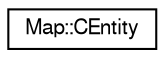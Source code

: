digraph "Representación gráfica de la clase"
{
  edge [fontname="FreeSans",fontsize="10",labelfontname="FreeSans",labelfontsize="10"];
  node [fontname="FreeSans",fontsize="10",shape=record];
  rankdir="LR";
  Node1 [label="Map::CEntity",height=0.2,width=0.4,color="black", fillcolor="white", style="filled",URL="$class_map_1_1_c_entity.html",tooltip="Clase que representa una entidad leida del fichero del mapa. "];
}

